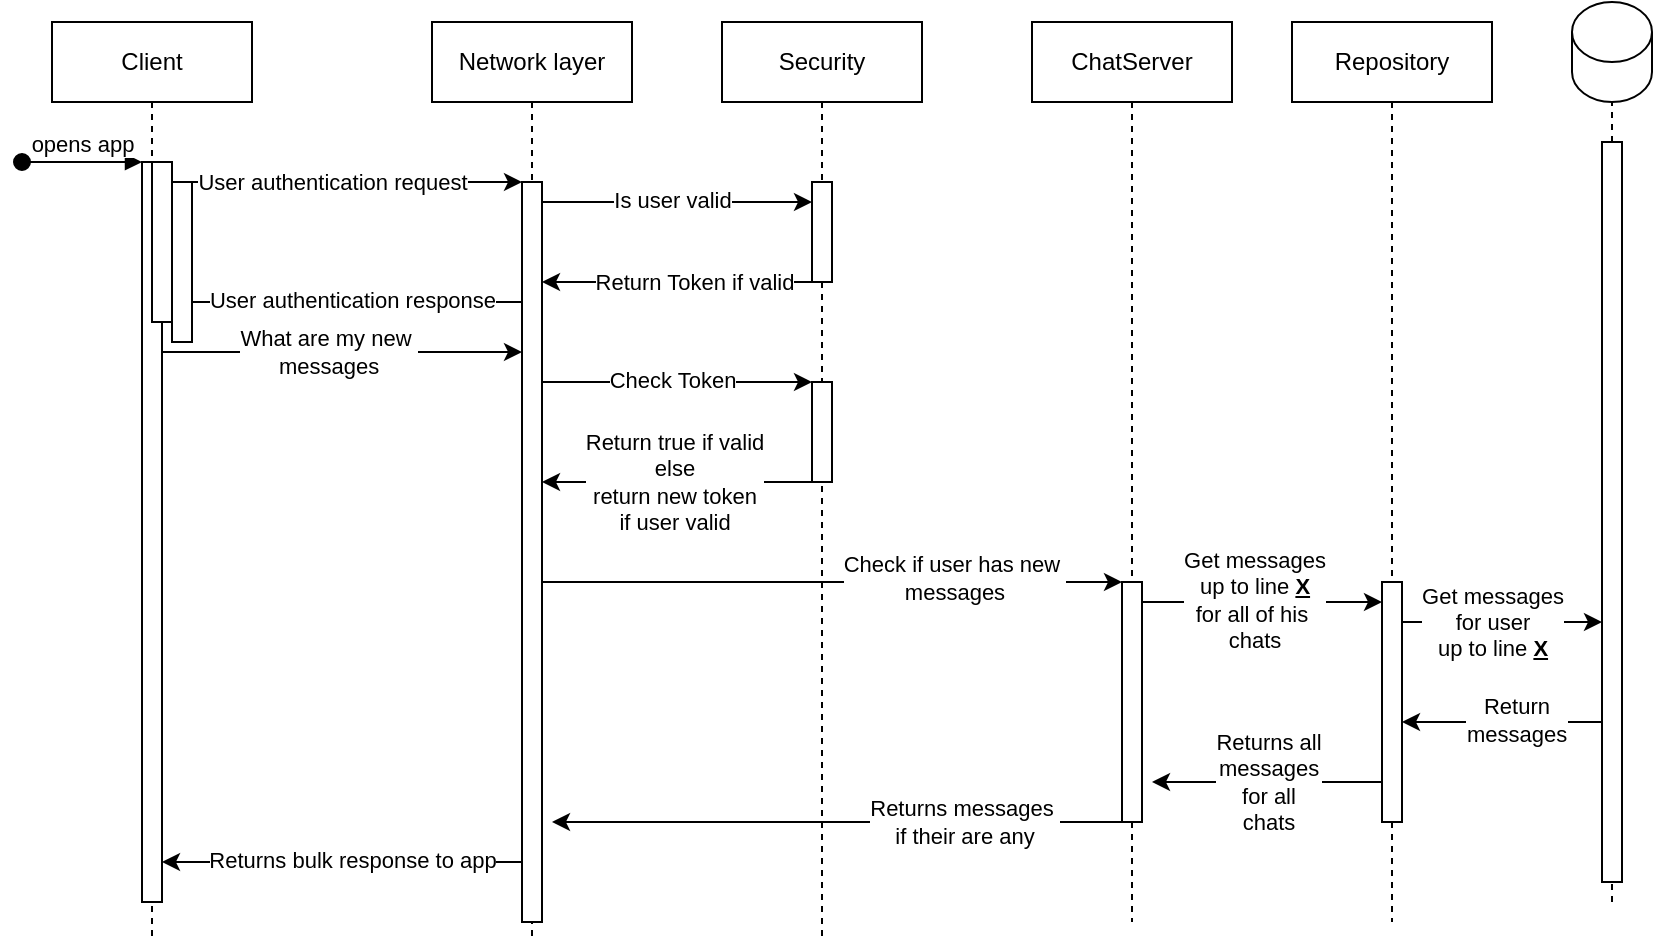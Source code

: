 <mxfile version="22.1.4" type="github">
  <diagram name="Page-1" id="2YBvvXClWsGukQMizWep">
    <mxGraphModel dx="1388" dy="693" grid="1" gridSize="10" guides="1" tooltips="1" connect="1" arrows="1" fold="1" page="1" pageScale="1" pageWidth="850" pageHeight="1100" math="0" shadow="0">
      <root>
        <mxCell id="0" />
        <mxCell id="1" parent="0" />
        <mxCell id="aM9ryv3xv72pqoxQDRHE-1" value="Client" style="shape=umlLifeline;perimeter=lifelinePerimeter;whiteSpace=wrap;html=1;container=0;dropTarget=0;collapsible=0;recursiveResize=0;outlineConnect=0;portConstraint=eastwest;newEdgeStyle={&quot;edgeStyle&quot;:&quot;elbowEdgeStyle&quot;,&quot;elbow&quot;:&quot;vertical&quot;,&quot;curved&quot;:0,&quot;rounded&quot;:0};" parent="1" vertex="1">
          <mxGeometry x="40" y="40" width="100" height="460" as="geometry" />
        </mxCell>
        <mxCell id="aM9ryv3xv72pqoxQDRHE-2" value="" style="html=1;points=[];perimeter=orthogonalPerimeter;outlineConnect=0;targetShapes=umlLifeline;portConstraint=eastwest;newEdgeStyle={&quot;edgeStyle&quot;:&quot;elbowEdgeStyle&quot;,&quot;elbow&quot;:&quot;vertical&quot;,&quot;curved&quot;:0,&quot;rounded&quot;:0};" parent="aM9ryv3xv72pqoxQDRHE-1" vertex="1">
          <mxGeometry x="45" y="70" width="10" height="370" as="geometry" />
        </mxCell>
        <mxCell id="aM9ryv3xv72pqoxQDRHE-3" value="opens app" style="html=1;verticalAlign=bottom;startArrow=oval;endArrow=block;startSize=8;edgeStyle=elbowEdgeStyle;elbow=vertical;curved=0;rounded=0;" parent="aM9ryv3xv72pqoxQDRHE-1" target="aM9ryv3xv72pqoxQDRHE-2" edge="1">
          <mxGeometry relative="1" as="geometry">
            <mxPoint x="-15" y="70" as="sourcePoint" />
          </mxGeometry>
        </mxCell>
        <mxCell id="aM9ryv3xv72pqoxQDRHE-4" value="" style="html=1;points=[];perimeter=orthogonalPerimeter;outlineConnect=0;targetShapes=umlLifeline;portConstraint=eastwest;newEdgeStyle={&quot;edgeStyle&quot;:&quot;elbowEdgeStyle&quot;,&quot;elbow&quot;:&quot;vertical&quot;,&quot;curved&quot;:0,&quot;rounded&quot;:0};" parent="aM9ryv3xv72pqoxQDRHE-1" vertex="1">
          <mxGeometry x="50" y="70" width="10" height="80" as="geometry" />
        </mxCell>
        <mxCell id="aM9ryv3xv72pqoxQDRHE-5" value="ChatServer" style="shape=umlLifeline;perimeter=lifelinePerimeter;whiteSpace=wrap;html=1;container=0;dropTarget=0;collapsible=0;recursiveResize=0;outlineConnect=0;portConstraint=eastwest;newEdgeStyle={&quot;edgeStyle&quot;:&quot;elbowEdgeStyle&quot;,&quot;elbow&quot;:&quot;vertical&quot;,&quot;curved&quot;:0,&quot;rounded&quot;:0};" parent="1" vertex="1">
          <mxGeometry x="530" y="40" width="100" height="450" as="geometry" />
        </mxCell>
        <mxCell id="aM9ryv3xv72pqoxQDRHE-6" value="" style="html=1;points=[];perimeter=orthogonalPerimeter;outlineConnect=0;targetShapes=umlLifeline;portConstraint=eastwest;newEdgeStyle={&quot;edgeStyle&quot;:&quot;elbowEdgeStyle&quot;,&quot;elbow&quot;:&quot;vertical&quot;,&quot;curved&quot;:0,&quot;rounded&quot;:0};" parent="aM9ryv3xv72pqoxQDRHE-5" vertex="1">
          <mxGeometry x="45" y="280" width="10" height="120" as="geometry" />
        </mxCell>
        <mxCell id="eos6wEx8v_gPCSVJFILb-1" value="Network layer" style="shape=umlLifeline;perimeter=lifelinePerimeter;whiteSpace=wrap;html=1;container=0;dropTarget=0;collapsible=0;recursiveResize=0;outlineConnect=0;portConstraint=eastwest;newEdgeStyle={&quot;edgeStyle&quot;:&quot;elbowEdgeStyle&quot;,&quot;elbow&quot;:&quot;vertical&quot;,&quot;curved&quot;:0,&quot;rounded&quot;:0};" vertex="1" parent="1">
          <mxGeometry x="230" y="40" width="100" height="460" as="geometry" />
        </mxCell>
        <mxCell id="eos6wEx8v_gPCSVJFILb-2" value="" style="html=1;points=[];perimeter=orthogonalPerimeter;outlineConnect=0;targetShapes=umlLifeline;portConstraint=eastwest;newEdgeStyle={&quot;edgeStyle&quot;:&quot;elbowEdgeStyle&quot;,&quot;elbow&quot;:&quot;vertical&quot;,&quot;curved&quot;:0,&quot;rounded&quot;:0};" vertex="1" parent="eos6wEx8v_gPCSVJFILb-1">
          <mxGeometry x="45" y="80" width="10" height="370" as="geometry" />
        </mxCell>
        <mxCell id="eos6wEx8v_gPCSVJFILb-3" style="edgeStyle=elbowEdgeStyle;rounded=0;orthogonalLoop=1;jettySize=auto;html=1;elbow=vertical;curved=0;" edge="1" parent="1" source="aM9ryv3xv72pqoxQDRHE-4" target="eos6wEx8v_gPCSVJFILb-2">
          <mxGeometry relative="1" as="geometry">
            <Array as="points">
              <mxPoint x="188" y="120" />
            </Array>
          </mxGeometry>
        </mxCell>
        <mxCell id="eos6wEx8v_gPCSVJFILb-4" value="User authentication request" style="edgeLabel;html=1;align=center;verticalAlign=middle;resizable=0;points=[];" vertex="1" connectable="0" parent="eos6wEx8v_gPCSVJFILb-3">
          <mxGeometry x="-0.256" y="1" relative="1" as="geometry">
            <mxPoint x="15" y="1" as="offset" />
          </mxGeometry>
        </mxCell>
        <mxCell id="eos6wEx8v_gPCSVJFILb-5" style="edgeStyle=elbowEdgeStyle;rounded=0;orthogonalLoop=1;jettySize=auto;html=1;elbow=vertical;curved=0;" edge="1" parent="1" source="eos6wEx8v_gPCSVJFILb-2" target="aM9ryv3xv72pqoxQDRHE-4">
          <mxGeometry relative="1" as="geometry">
            <Array as="points">
              <mxPoint x="188" y="180" />
            </Array>
          </mxGeometry>
        </mxCell>
        <mxCell id="eos6wEx8v_gPCSVJFILb-6" value="User authentication response" style="edgeLabel;html=1;align=center;verticalAlign=middle;resizable=0;points=[];" vertex="1" connectable="0" parent="eos6wEx8v_gPCSVJFILb-5">
          <mxGeometry x="0.3" y="-1" relative="1" as="geometry">
            <mxPoint x="29" as="offset" />
          </mxGeometry>
        </mxCell>
        <mxCell id="eos6wEx8v_gPCSVJFILb-7" style="edgeStyle=elbowEdgeStyle;rounded=0;orthogonalLoop=1;jettySize=auto;html=1;elbow=vertical;curved=0;" edge="1" parent="1" source="aM9ryv3xv72pqoxQDRHE-2" target="eos6wEx8v_gPCSVJFILb-2">
          <mxGeometry relative="1" as="geometry">
            <mxPoint x="270" y="205" as="targetPoint" />
            <Array as="points">
              <mxPoint x="180" y="205" />
            </Array>
          </mxGeometry>
        </mxCell>
        <mxCell id="eos6wEx8v_gPCSVJFILb-8" value="What are my new&amp;nbsp;&lt;br&gt;messages" style="edgeLabel;html=1;align=center;verticalAlign=middle;resizable=0;points=[];" vertex="1" connectable="0" parent="eos6wEx8v_gPCSVJFILb-7">
          <mxGeometry x="0.049" relative="1" as="geometry">
            <mxPoint x="-12" as="offset" />
          </mxGeometry>
        </mxCell>
        <mxCell id="eos6wEx8v_gPCSVJFILb-10" value="Security" style="shape=umlLifeline;perimeter=lifelinePerimeter;whiteSpace=wrap;html=1;container=0;dropTarget=0;collapsible=0;recursiveResize=0;outlineConnect=0;portConstraint=eastwest;newEdgeStyle={&quot;edgeStyle&quot;:&quot;elbowEdgeStyle&quot;,&quot;elbow&quot;:&quot;vertical&quot;,&quot;curved&quot;:0,&quot;rounded&quot;:0};" vertex="1" parent="1">
          <mxGeometry x="375" y="40" width="100" height="460" as="geometry" />
        </mxCell>
        <mxCell id="eos6wEx8v_gPCSVJFILb-11" value="" style="html=1;points=[];perimeter=orthogonalPerimeter;outlineConnect=0;targetShapes=umlLifeline;portConstraint=eastwest;newEdgeStyle={&quot;edgeStyle&quot;:&quot;elbowEdgeStyle&quot;,&quot;elbow&quot;:&quot;vertical&quot;,&quot;curved&quot;:0,&quot;rounded&quot;:0};" vertex="1" parent="eos6wEx8v_gPCSVJFILb-10">
          <mxGeometry x="45" y="80" width="10" height="50" as="geometry" />
        </mxCell>
        <mxCell id="eos6wEx8v_gPCSVJFILb-16" value="" style="html=1;points=[];perimeter=orthogonalPerimeter;outlineConnect=0;targetShapes=umlLifeline;portConstraint=eastwest;newEdgeStyle={&quot;edgeStyle&quot;:&quot;elbowEdgeStyle&quot;,&quot;elbow&quot;:&quot;vertical&quot;,&quot;curved&quot;:0,&quot;rounded&quot;:0};" vertex="1" parent="eos6wEx8v_gPCSVJFILb-10">
          <mxGeometry x="45" y="180" width="10" height="50" as="geometry" />
        </mxCell>
        <mxCell id="eos6wEx8v_gPCSVJFILb-12" style="edgeStyle=elbowEdgeStyle;rounded=0;orthogonalLoop=1;jettySize=auto;html=1;elbow=vertical;curved=0;" edge="1" parent="1" source="eos6wEx8v_gPCSVJFILb-2" target="eos6wEx8v_gPCSVJFILb-11">
          <mxGeometry relative="1" as="geometry">
            <Array as="points">
              <mxPoint x="370" y="130" />
            </Array>
          </mxGeometry>
        </mxCell>
        <mxCell id="eos6wEx8v_gPCSVJFILb-13" value="Is user valid" style="edgeLabel;html=1;align=center;verticalAlign=middle;resizable=0;points=[];" vertex="1" connectable="0" parent="eos6wEx8v_gPCSVJFILb-12">
          <mxGeometry x="-0.145" y="1" relative="1" as="geometry">
            <mxPoint x="7" as="offset" />
          </mxGeometry>
        </mxCell>
        <mxCell id="eos6wEx8v_gPCSVJFILb-14" style="edgeStyle=elbowEdgeStyle;rounded=0;orthogonalLoop=1;jettySize=auto;html=1;elbow=horizontal;curved=0;" edge="1" parent="1">
          <mxGeometry relative="1" as="geometry">
            <mxPoint x="424.98" y="170.002" as="sourcePoint" />
            <mxPoint x="285.004" y="170.002" as="targetPoint" />
          </mxGeometry>
        </mxCell>
        <mxCell id="eos6wEx8v_gPCSVJFILb-15" value="Return Token if valid" style="edgeLabel;html=1;align=center;verticalAlign=middle;resizable=0;points=[];" vertex="1" connectable="0" parent="eos6wEx8v_gPCSVJFILb-14">
          <mxGeometry x="0.182" y="1" relative="1" as="geometry">
            <mxPoint x="18" y="-1" as="offset" />
          </mxGeometry>
        </mxCell>
        <mxCell id="eos6wEx8v_gPCSVJFILb-18" style="edgeStyle=elbowEdgeStyle;rounded=0;orthogonalLoop=1;jettySize=auto;html=1;elbow=vertical;curved=0;" edge="1" parent="1" source="eos6wEx8v_gPCSVJFILb-2">
          <mxGeometry relative="1" as="geometry">
            <mxPoint x="290" y="220" as="sourcePoint" />
            <mxPoint x="420" y="220" as="targetPoint" />
            <Array as="points">
              <mxPoint x="375" y="220" />
            </Array>
          </mxGeometry>
        </mxCell>
        <mxCell id="eos6wEx8v_gPCSVJFILb-19" value="Check Token" style="edgeLabel;html=1;align=center;verticalAlign=middle;resizable=0;points=[];" vertex="1" connectable="0" parent="eos6wEx8v_gPCSVJFILb-18">
          <mxGeometry x="-0.145" y="1" relative="1" as="geometry">
            <mxPoint x="7" as="offset" />
          </mxGeometry>
        </mxCell>
        <mxCell id="eos6wEx8v_gPCSVJFILb-20" style="edgeStyle=elbowEdgeStyle;rounded=0;orthogonalLoop=1;jettySize=auto;html=1;elbow=horizontal;curved=0;" edge="1" parent="1">
          <mxGeometry relative="1" as="geometry">
            <mxPoint x="424.98" y="270.002" as="sourcePoint" />
            <mxPoint x="285.004" y="270.002" as="targetPoint" />
          </mxGeometry>
        </mxCell>
        <mxCell id="eos6wEx8v_gPCSVJFILb-21" value="Return true if valid&lt;br&gt;else &lt;br&gt;return new token&lt;br&gt;if user valid" style="edgeLabel;html=1;align=center;verticalAlign=middle;resizable=0;points=[];" vertex="1" connectable="0" parent="eos6wEx8v_gPCSVJFILb-20">
          <mxGeometry x="0.182" y="1" relative="1" as="geometry">
            <mxPoint x="8" y="-1" as="offset" />
          </mxGeometry>
        </mxCell>
        <mxCell id="eos6wEx8v_gPCSVJFILb-22" style="edgeStyle=elbowEdgeStyle;rounded=0;orthogonalLoop=1;jettySize=auto;html=1;elbow=vertical;curved=0;" edge="1" parent="1" source="eos6wEx8v_gPCSVJFILb-2" target="aM9ryv3xv72pqoxQDRHE-6">
          <mxGeometry relative="1" as="geometry">
            <Array as="points">
              <mxPoint x="430" y="320" />
            </Array>
          </mxGeometry>
        </mxCell>
        <mxCell id="eos6wEx8v_gPCSVJFILb-23" value="Check if user has new&amp;nbsp;&lt;br&gt;messages" style="edgeLabel;html=1;align=center;verticalAlign=middle;resizable=0;points=[];" vertex="1" connectable="0" parent="eos6wEx8v_gPCSVJFILb-22">
          <mxGeometry x="0.416" y="2" relative="1" as="geometry">
            <mxPoint as="offset" />
          </mxGeometry>
        </mxCell>
        <mxCell id="eos6wEx8v_gPCSVJFILb-25" style="edgeStyle=elbowEdgeStyle;rounded=0;orthogonalLoop=1;jettySize=auto;html=1;elbow=vertical;curved=0;" edge="1" parent="1">
          <mxGeometry relative="1" as="geometry">
            <mxPoint x="580" y="440.002" as="sourcePoint" />
            <mxPoint x="290" y="440.19" as="targetPoint" />
          </mxGeometry>
        </mxCell>
        <mxCell id="eos6wEx8v_gPCSVJFILb-26" value="Returns messages&amp;nbsp;&lt;br&gt;if their are any" style="edgeLabel;html=1;align=center;verticalAlign=middle;resizable=0;points=[];" vertex="1" connectable="0" parent="eos6wEx8v_gPCSVJFILb-25">
          <mxGeometry x="-0.361" relative="1" as="geometry">
            <mxPoint x="8" as="offset" />
          </mxGeometry>
        </mxCell>
        <mxCell id="eos6wEx8v_gPCSVJFILb-27" value="Repository" style="shape=umlLifeline;perimeter=lifelinePerimeter;whiteSpace=wrap;html=1;container=0;dropTarget=0;collapsible=0;recursiveResize=0;outlineConnect=0;portConstraint=eastwest;newEdgeStyle={&quot;edgeStyle&quot;:&quot;elbowEdgeStyle&quot;,&quot;elbow&quot;:&quot;vertical&quot;,&quot;curved&quot;:0,&quot;rounded&quot;:0};" vertex="1" parent="1">
          <mxGeometry x="660" y="40" width="100" height="450" as="geometry" />
        </mxCell>
        <mxCell id="eos6wEx8v_gPCSVJFILb-28" value="" style="html=1;points=[];perimeter=orthogonalPerimeter;outlineConnect=0;targetShapes=umlLifeline;portConstraint=eastwest;newEdgeStyle={&quot;edgeStyle&quot;:&quot;elbowEdgeStyle&quot;,&quot;elbow&quot;:&quot;vertical&quot;,&quot;curved&quot;:0,&quot;rounded&quot;:0};" vertex="1" parent="eos6wEx8v_gPCSVJFILb-27">
          <mxGeometry x="45" y="280" width="10" height="120" as="geometry" />
        </mxCell>
        <mxCell id="eos6wEx8v_gPCSVJFILb-30" value="" style="shape=cylinder3;whiteSpace=wrap;html=1;boundedLbl=1;backgroundOutline=1;size=15;" vertex="1" parent="1">
          <mxGeometry x="800" y="30" width="40" height="50" as="geometry" />
        </mxCell>
        <mxCell id="eos6wEx8v_gPCSVJFILb-36" value="" style="endArrow=none;dashed=1;html=1;rounded=0;entryX=0.5;entryY=1;entryDx=0;entryDy=0;entryPerimeter=0;" edge="1" parent="1" source="eos6wEx8v_gPCSVJFILb-41" target="eos6wEx8v_gPCSVJFILb-30">
          <mxGeometry width="50" height="50" relative="1" as="geometry">
            <mxPoint x="820" y="480" as="sourcePoint" />
            <mxPoint x="540" y="200" as="targetPoint" />
          </mxGeometry>
        </mxCell>
        <mxCell id="eos6wEx8v_gPCSVJFILb-38" style="edgeStyle=elbowEdgeStyle;rounded=0;orthogonalLoop=1;jettySize=auto;html=1;elbow=vertical;curved=0;" edge="1" parent="1" source="aM9ryv3xv72pqoxQDRHE-6" target="eos6wEx8v_gPCSVJFILb-28">
          <mxGeometry relative="1" as="geometry">
            <mxPoint x="700" y="330" as="targetPoint" />
            <Array as="points">
              <mxPoint x="620" y="330" />
            </Array>
          </mxGeometry>
        </mxCell>
        <mxCell id="eos6wEx8v_gPCSVJFILb-39" value="Get messages&lt;br&gt;up to line &lt;b style=&quot;text-decoration-line: underline;&quot;&gt;X&lt;/b&gt;&lt;br&gt;for all of his&amp;nbsp;&lt;br&gt;chats" style="edgeLabel;html=1;align=center;verticalAlign=middle;resizable=0;points=[];" vertex="1" connectable="0" parent="eos6wEx8v_gPCSVJFILb-38">
          <mxGeometry x="-0.078" y="1" relative="1" as="geometry">
            <mxPoint as="offset" />
          </mxGeometry>
        </mxCell>
        <mxCell id="eos6wEx8v_gPCSVJFILb-42" value="" style="endArrow=none;dashed=1;html=1;rounded=0;entryX=0.5;entryY=1;entryDx=0;entryDy=0;entryPerimeter=0;" edge="1" parent="1" target="eos6wEx8v_gPCSVJFILb-41">
          <mxGeometry width="50" height="50" relative="1" as="geometry">
            <mxPoint x="820" y="480" as="sourcePoint" />
            <mxPoint x="820" y="80" as="targetPoint" />
          </mxGeometry>
        </mxCell>
        <mxCell id="eos6wEx8v_gPCSVJFILb-45" style="edgeStyle=elbowEdgeStyle;rounded=0;orthogonalLoop=1;jettySize=auto;html=1;elbow=vertical;curved=0;" edge="1" parent="1" source="eos6wEx8v_gPCSVJFILb-41" target="eos6wEx8v_gPCSVJFILb-28">
          <mxGeometry relative="1" as="geometry">
            <Array as="points">
              <mxPoint x="730" y="390" />
              <mxPoint x="760" y="390" />
            </Array>
          </mxGeometry>
        </mxCell>
        <mxCell id="eos6wEx8v_gPCSVJFILb-46" value="Return&lt;br&gt;messages" style="edgeLabel;html=1;align=center;verticalAlign=middle;resizable=0;points=[];" vertex="1" connectable="0" parent="eos6wEx8v_gPCSVJFILb-45">
          <mxGeometry x="-0.127" y="-1" relative="1" as="geometry">
            <mxPoint as="offset" />
          </mxGeometry>
        </mxCell>
        <mxCell id="eos6wEx8v_gPCSVJFILb-41" value="" style="html=1;points=[];perimeter=orthogonalPerimeter;outlineConnect=0;targetShapes=umlLifeline;portConstraint=eastwest;newEdgeStyle={&quot;edgeStyle&quot;:&quot;elbowEdgeStyle&quot;,&quot;elbow&quot;:&quot;vertical&quot;,&quot;curved&quot;:0,&quot;rounded&quot;:0};" vertex="1" parent="1">
          <mxGeometry x="815" y="100" width="10" height="370" as="geometry" />
        </mxCell>
        <mxCell id="eos6wEx8v_gPCSVJFILb-43" style="edgeStyle=elbowEdgeStyle;rounded=0;orthogonalLoop=1;jettySize=auto;html=1;elbow=vertical;curved=0;" edge="1" parent="1" source="eos6wEx8v_gPCSVJFILb-28" target="eos6wEx8v_gPCSVJFILb-41">
          <mxGeometry relative="1" as="geometry">
            <Array as="points">
              <mxPoint x="765" y="340" />
            </Array>
          </mxGeometry>
        </mxCell>
        <mxCell id="eos6wEx8v_gPCSVJFILb-44" value="Get messages &lt;br&gt;for user&lt;br&gt;up to line &lt;u&gt;&lt;b&gt;X&lt;/b&gt;&lt;/u&gt;" style="edgeLabel;html=1;align=center;verticalAlign=middle;resizable=0;points=[];" vertex="1" connectable="0" parent="eos6wEx8v_gPCSVJFILb-43">
          <mxGeometry x="-0.428" relative="1" as="geometry">
            <mxPoint x="16" as="offset" />
          </mxGeometry>
        </mxCell>
        <mxCell id="eos6wEx8v_gPCSVJFILb-47" value="Returns all&lt;br&gt;messages&lt;br&gt;for all&lt;br&gt;chats" style="edgeStyle=elbowEdgeStyle;rounded=0;orthogonalLoop=1;jettySize=auto;html=1;elbow=horizontal;curved=0;" edge="1" parent="1">
          <mxGeometry relative="1" as="geometry">
            <mxPoint x="705" y="420" as="sourcePoint" />
            <mxPoint x="590" y="420" as="targetPoint" />
          </mxGeometry>
        </mxCell>
        <mxCell id="eos6wEx8v_gPCSVJFILb-48" value="" style="html=1;points=[];perimeter=orthogonalPerimeter;outlineConnect=0;targetShapes=umlLifeline;portConstraint=eastwest;newEdgeStyle={&quot;edgeStyle&quot;:&quot;elbowEdgeStyle&quot;,&quot;elbow&quot;:&quot;vertical&quot;,&quot;curved&quot;:0,&quot;rounded&quot;:0};" vertex="1" parent="1">
          <mxGeometry x="100" y="120" width="10" height="80" as="geometry" />
        </mxCell>
        <mxCell id="eos6wEx8v_gPCSVJFILb-49" style="edgeStyle=elbowEdgeStyle;rounded=0;orthogonalLoop=1;jettySize=auto;html=1;elbow=vertical;curved=0;" edge="1" parent="1" source="eos6wEx8v_gPCSVJFILb-2" target="aM9ryv3xv72pqoxQDRHE-2">
          <mxGeometry relative="1" as="geometry">
            <Array as="points">
              <mxPoint x="190" y="460" />
            </Array>
          </mxGeometry>
        </mxCell>
        <mxCell id="eos6wEx8v_gPCSVJFILb-50" value="Returns bulk response to app" style="edgeLabel;html=1;align=center;verticalAlign=middle;resizable=0;points=[];" vertex="1" connectable="0" parent="eos6wEx8v_gPCSVJFILb-49">
          <mxGeometry x="0.2" y="-1" relative="1" as="geometry">
            <mxPoint x="23" as="offset" />
          </mxGeometry>
        </mxCell>
      </root>
    </mxGraphModel>
  </diagram>
</mxfile>
